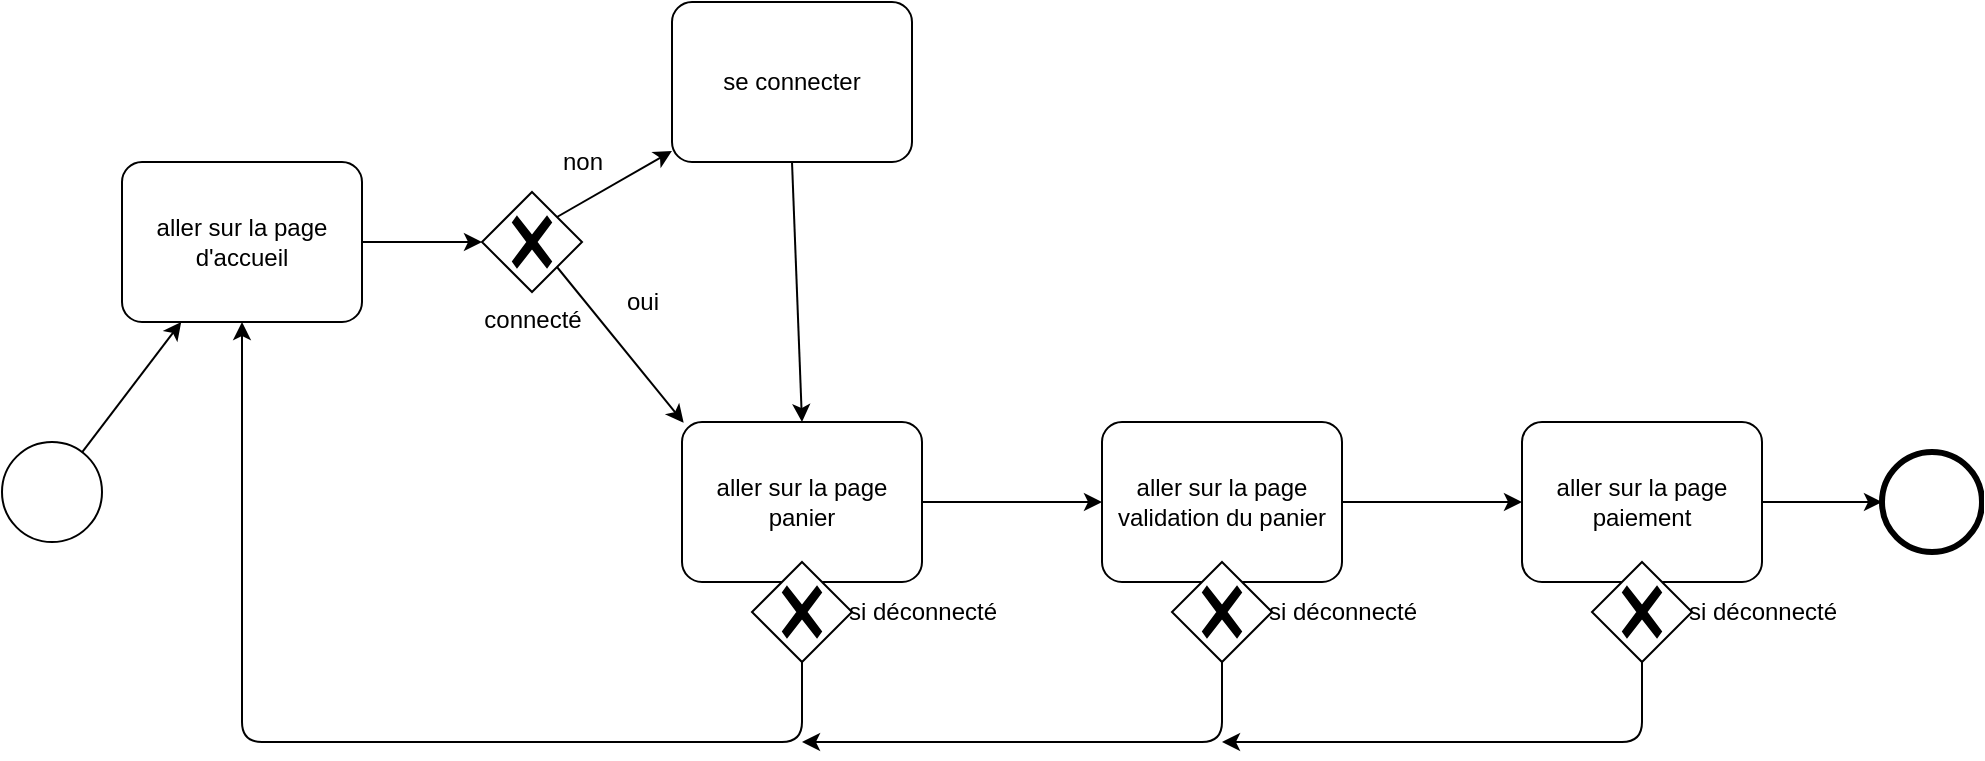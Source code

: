 <mxfile>
    <diagram id="5TrBjDnOnSazurLYgJSt" name="Page-1">
        <mxGraphModel dx="1244" dy="633" grid="1" gridSize="10" guides="1" tooltips="1" connect="1" arrows="1" fold="1" page="1" pageScale="1" pageWidth="850" pageHeight="1100" math="0" shadow="0">
            <root>
                <mxCell id="0"/>
                <mxCell id="1" parent="0"/>
                <mxCell id="4" value="" style="edgeStyle=none;html=1;" parent="1" source="2" target="3" edge="1">
                    <mxGeometry relative="1" as="geometry"/>
                </mxCell>
                <mxCell id="2" value="" style="points=[[0.145,0.145,0],[0.5,0,0],[0.855,0.145,0],[1,0.5,0],[0.855,0.855,0],[0.5,1,0],[0.145,0.855,0],[0,0.5,0]];shape=mxgraph.bpmn.event;html=1;verticalLabelPosition=bottom;labelBackgroundColor=#ffffff;verticalAlign=top;align=center;perimeter=ellipsePerimeter;outlineConnect=0;aspect=fixed;outline=standard;symbol=general;" parent="1" vertex="1">
                    <mxGeometry x="30" y="240" width="50" height="50" as="geometry"/>
                </mxCell>
                <mxCell id="23" value="" style="edgeStyle=none;html=1;" parent="1" source="3" target="22" edge="1">
                    <mxGeometry relative="1" as="geometry"/>
                </mxCell>
                <mxCell id="3" value="aller sur la page d&#39;accueil" style="points=[[0.25,0,0],[0.5,0,0],[0.75,0,0],[1,0.25,0],[1,0.5,0],[1,0.75,0],[0.75,1,0],[0.5,1,0],[0.25,1,0],[0,0.75,0],[0,0.5,0],[0,0.25,0]];shape=mxgraph.bpmn.task;whiteSpace=wrap;rectStyle=rounded;size=10;html=1;taskMarker=abstract;" parent="1" vertex="1">
                    <mxGeometry x="90" y="100" width="120" height="80" as="geometry"/>
                </mxCell>
                <mxCell id="15" value="" style="edgeStyle=none;html=1;" parent="1" source="5" target="12" edge="1">
                    <mxGeometry relative="1" as="geometry"/>
                </mxCell>
                <mxCell id="5" value="aller sur la page panier" style="points=[[0.25,0,0],[0.5,0,0],[0.75,0,0],[1,0.25,0],[1,0.5,0],[1,0.75,0],[0.75,1,0],[0.5,1,0],[0.25,1,0],[0,0.75,0],[0,0.5,0],[0,0.25,0]];shape=mxgraph.bpmn.task;whiteSpace=wrap;rectStyle=rounded;size=10;html=1;taskMarker=abstract;" parent="1" vertex="1">
                    <mxGeometry x="370" y="230" width="120" height="80" as="geometry"/>
                </mxCell>
                <mxCell id="11" value="" style="edgeStyle=none;html=1;entryX=0.5;entryY=1;entryDx=0;entryDy=0;entryPerimeter=0;" parent="1" source="7" target="3" edge="1">
                    <mxGeometry relative="1" as="geometry">
                        <mxPoint x="300" y="325" as="targetPoint"/>
                        <Array as="points">
                            <mxPoint x="430" y="390"/>
                            <mxPoint x="150" y="390"/>
                        </Array>
                    </mxGeometry>
                </mxCell>
                <mxCell id="7" value="" style="points=[[0.25,0.25,0],[0.5,0,0],[0.75,0.25,0],[1,0.5,0],[0.75,0.75,0],[0.5,1,0],[0.25,0.75,0],[0,0.5,0]];shape=mxgraph.bpmn.gateway2;html=1;verticalLabelPosition=bottom;labelBackgroundColor=#ffffff;verticalAlign=top;align=center;perimeter=rhombusPerimeter;outlineConnect=0;outline=none;symbol=none;gwType=exclusive;" parent="1" vertex="1">
                    <mxGeometry x="405" y="300" width="50" height="50" as="geometry"/>
                </mxCell>
                <mxCell id="9" value="si déconnecté" style="text;html=1;align=center;verticalAlign=middle;resizable=0;points=[];autosize=1;strokeColor=none;fillColor=none;" parent="1" vertex="1">
                    <mxGeometry x="440" y="310" width="100" height="30" as="geometry"/>
                </mxCell>
                <mxCell id="20" value="" style="edgeStyle=none;html=1;" parent="1" source="12" target="17" edge="1">
                    <mxGeometry relative="1" as="geometry"/>
                </mxCell>
                <mxCell id="12" value="aller sur la page validation du panier" style="points=[[0.25,0,0],[0.5,0,0],[0.75,0,0],[1,0.25,0],[1,0.5,0],[1,0.75,0],[0.75,1,0],[0.5,1,0],[0.25,1,0],[0,0.75,0],[0,0.5,0],[0,0.25,0]];shape=mxgraph.bpmn.task;whiteSpace=wrap;rectStyle=rounded;size=10;html=1;taskMarker=abstract;" parent="1" vertex="1">
                    <mxGeometry x="580" y="230" width="120" height="80" as="geometry"/>
                </mxCell>
                <mxCell id="16" style="edgeStyle=none;html=1;exitX=0.5;exitY=1;exitDx=0;exitDy=0;exitPerimeter=0;" parent="1" source="13" edge="1">
                    <mxGeometry relative="1" as="geometry">
                        <mxPoint x="430" y="390" as="targetPoint"/>
                        <Array as="points">
                            <mxPoint x="640" y="390"/>
                        </Array>
                    </mxGeometry>
                </mxCell>
                <mxCell id="13" value="" style="points=[[0.25,0.25,0],[0.5,0,0],[0.75,0.25,0],[1,0.5,0],[0.75,0.75,0],[0.5,1,0],[0.25,0.75,0],[0,0.5,0]];shape=mxgraph.bpmn.gateway2;html=1;verticalLabelPosition=bottom;labelBackgroundColor=#ffffff;verticalAlign=top;align=center;perimeter=rhombusPerimeter;outlineConnect=0;outline=none;symbol=none;gwType=exclusive;" parent="1" vertex="1">
                    <mxGeometry x="615" y="300" width="50" height="50" as="geometry"/>
                </mxCell>
                <mxCell id="14" value="si déconnecté" style="text;html=1;align=center;verticalAlign=middle;resizable=0;points=[];autosize=1;strokeColor=none;fillColor=none;" parent="1" vertex="1">
                    <mxGeometry x="650" y="310" width="100" height="30" as="geometry"/>
                </mxCell>
                <mxCell id="31" value="" style="edgeStyle=none;html=1;" edge="1" parent="1" source="17" target="30">
                    <mxGeometry relative="1" as="geometry"/>
                </mxCell>
                <mxCell id="17" value="aller sur la page paiement" style="points=[[0.25,0,0],[0.5,0,0],[0.75,0,0],[1,0.25,0],[1,0.5,0],[1,0.75,0],[0.75,1,0],[0.5,1,0],[0.25,1,0],[0,0.75,0],[0,0.5,0],[0,0.25,0]];shape=mxgraph.bpmn.task;whiteSpace=wrap;rectStyle=rounded;size=10;html=1;taskMarker=abstract;" parent="1" vertex="1">
                    <mxGeometry x="790" y="230" width="120" height="80" as="geometry"/>
                </mxCell>
                <mxCell id="21" style="edgeStyle=none;html=1;exitX=0.5;exitY=1;exitDx=0;exitDy=0;exitPerimeter=0;" parent="1" source="18" edge="1">
                    <mxGeometry relative="1" as="geometry">
                        <mxPoint x="640" y="390" as="targetPoint"/>
                        <Array as="points">
                            <mxPoint x="850" y="390"/>
                        </Array>
                    </mxGeometry>
                </mxCell>
                <mxCell id="18" value="" style="points=[[0.25,0.25,0],[0.5,0,0],[0.75,0.25,0],[1,0.5,0],[0.75,0.75,0],[0.5,1,0],[0.25,0.75,0],[0,0.5,0]];shape=mxgraph.bpmn.gateway2;html=1;verticalLabelPosition=bottom;labelBackgroundColor=#ffffff;verticalAlign=top;align=center;perimeter=rhombusPerimeter;outlineConnect=0;outline=none;symbol=none;gwType=exclusive;" parent="1" vertex="1">
                    <mxGeometry x="825" y="300" width="50" height="50" as="geometry"/>
                </mxCell>
                <mxCell id="19" value="si déconnecté" style="text;html=1;align=center;verticalAlign=middle;resizable=0;points=[];autosize=1;strokeColor=none;fillColor=none;" parent="1" vertex="1">
                    <mxGeometry x="860" y="310" width="100" height="30" as="geometry"/>
                </mxCell>
                <mxCell id="24" style="edgeStyle=none;html=1;exitX=0.75;exitY=0.75;exitDx=0;exitDy=0;exitPerimeter=0;entryX=0.007;entryY=0.005;entryDx=0;entryDy=0;entryPerimeter=0;" parent="1" source="22" target="5" edge="1">
                    <mxGeometry relative="1" as="geometry"/>
                </mxCell>
                <mxCell id="26" style="edgeStyle=none;html=1;exitX=0.75;exitY=0.25;exitDx=0;exitDy=0;exitPerimeter=0;" parent="1" source="22" target="27" edge="1">
                    <mxGeometry relative="1" as="geometry">
                        <mxPoint x="390" y="60" as="targetPoint"/>
                    </mxGeometry>
                </mxCell>
                <mxCell id="22" value="connecté" style="points=[[0.25,0.25,0],[0.5,0,0],[0.75,0.25,0],[1,0.5,0],[0.75,0.75,0],[0.5,1,0],[0.25,0.75,0],[0,0.5,0]];shape=mxgraph.bpmn.gateway2;html=1;verticalLabelPosition=bottom;labelBackgroundColor=#ffffff;verticalAlign=top;align=center;perimeter=rhombusPerimeter;outlineConnect=0;outline=none;symbol=none;gwType=exclusive;" parent="1" vertex="1">
                    <mxGeometry x="270" y="115" width="50" height="50" as="geometry"/>
                </mxCell>
                <mxCell id="25" value="oui" style="text;html=1;align=center;verticalAlign=middle;resizable=0;points=[];autosize=1;strokeColor=none;fillColor=none;" parent="1" vertex="1">
                    <mxGeometry x="330" y="155" width="40" height="30" as="geometry"/>
                </mxCell>
                <mxCell id="28" style="edgeStyle=none;html=1;exitX=0.5;exitY=1;exitDx=0;exitDy=0;exitPerimeter=0;entryX=0.5;entryY=0;entryDx=0;entryDy=0;entryPerimeter=0;" parent="1" source="27" target="5" edge="1">
                    <mxGeometry relative="1" as="geometry"/>
                </mxCell>
                <mxCell id="27" value="se connecter" style="points=[[0.25,0,0],[0.5,0,0],[0.75,0,0],[1,0.25,0],[1,0.5,0],[1,0.75,0],[0.75,1,0],[0.5,1,0],[0.25,1,0],[0,0.75,0],[0,0.5,0],[0,0.25,0]];shape=mxgraph.bpmn.task;whiteSpace=wrap;rectStyle=rounded;size=10;html=1;taskMarker=abstract;" parent="1" vertex="1">
                    <mxGeometry x="365" y="20" width="120" height="80" as="geometry"/>
                </mxCell>
                <mxCell id="29" value="non" style="text;html=1;align=center;verticalAlign=middle;resizable=0;points=[];autosize=1;strokeColor=none;fillColor=none;" parent="1" vertex="1">
                    <mxGeometry x="300" y="85" width="40" height="30" as="geometry"/>
                </mxCell>
                <mxCell id="30" value="" style="points=[[0.145,0.145,0],[0.5,0,0],[0.855,0.145,0],[1,0.5,0],[0.855,0.855,0],[0.5,1,0],[0.145,0.855,0],[0,0.5,0]];shape=mxgraph.bpmn.event;html=1;verticalLabelPosition=bottom;labelBackgroundColor=#ffffff;verticalAlign=top;align=center;perimeter=ellipsePerimeter;outlineConnect=0;aspect=fixed;outline=end;symbol=terminate2;" vertex="1" parent="1">
                    <mxGeometry x="970" y="245" width="50" height="50" as="geometry"/>
                </mxCell>
            </root>
        </mxGraphModel>
    </diagram>
</mxfile>